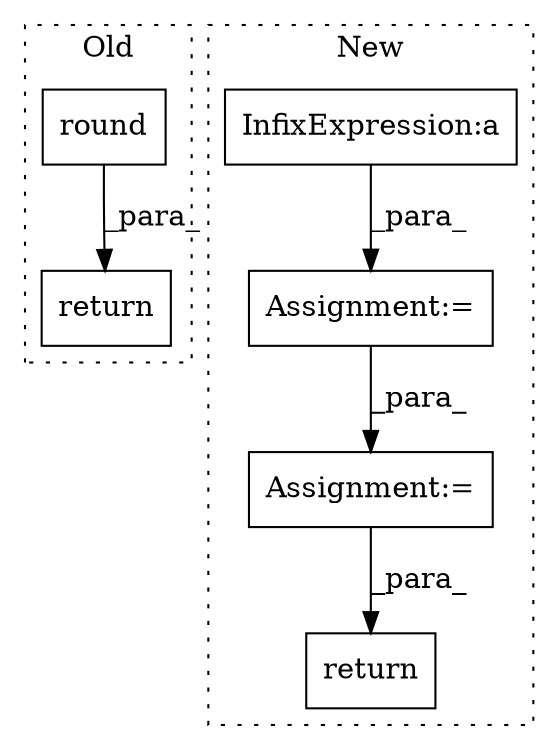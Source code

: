 digraph G {
subgraph cluster0 {
1 [label="round" a="32" s="1322,1345" l="6,1" shape="box"];
3 [label="return" a="41" s="1244" l="7" shape="box"];
label = "Old";
style="dotted";
}
subgraph cluster1 {
2 [label="return" a="41" s="2231" l="7" shape="box"];
4 [label="Assignment:=" a="7" s="2119" l="2" shape="box"];
5 [label="Assignment:=" a="7" s="1911" l="2" shape="box"];
6 [label="InfixExpression:a" a="27" s="1668" l="3" shape="box"];
label = "New";
style="dotted";
}
1 -> 3 [label="_para_"];
4 -> 2 [label="_para_"];
5 -> 4 [label="_para_"];
6 -> 5 [label="_para_"];
}